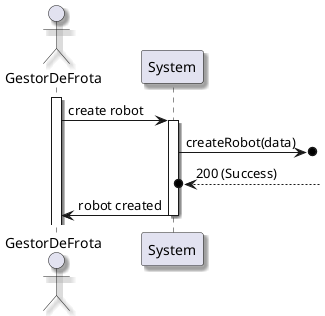 @startuml

skinparam handwritten false
skinparam monochrome false
skinparam packageStyle rect
skinparam defaultFontName FG Virgil
skinparam shadowing true

actor GestorDeFrota as GestorDeFrota

activate GestorDeFrota
GestorDeFrota -> System: create robot
activate System
System ->o] : createRobot(data)
]-->o System : 200 (Success)
System -> GestorDeFrota: robot created
deactivate System

@enduml